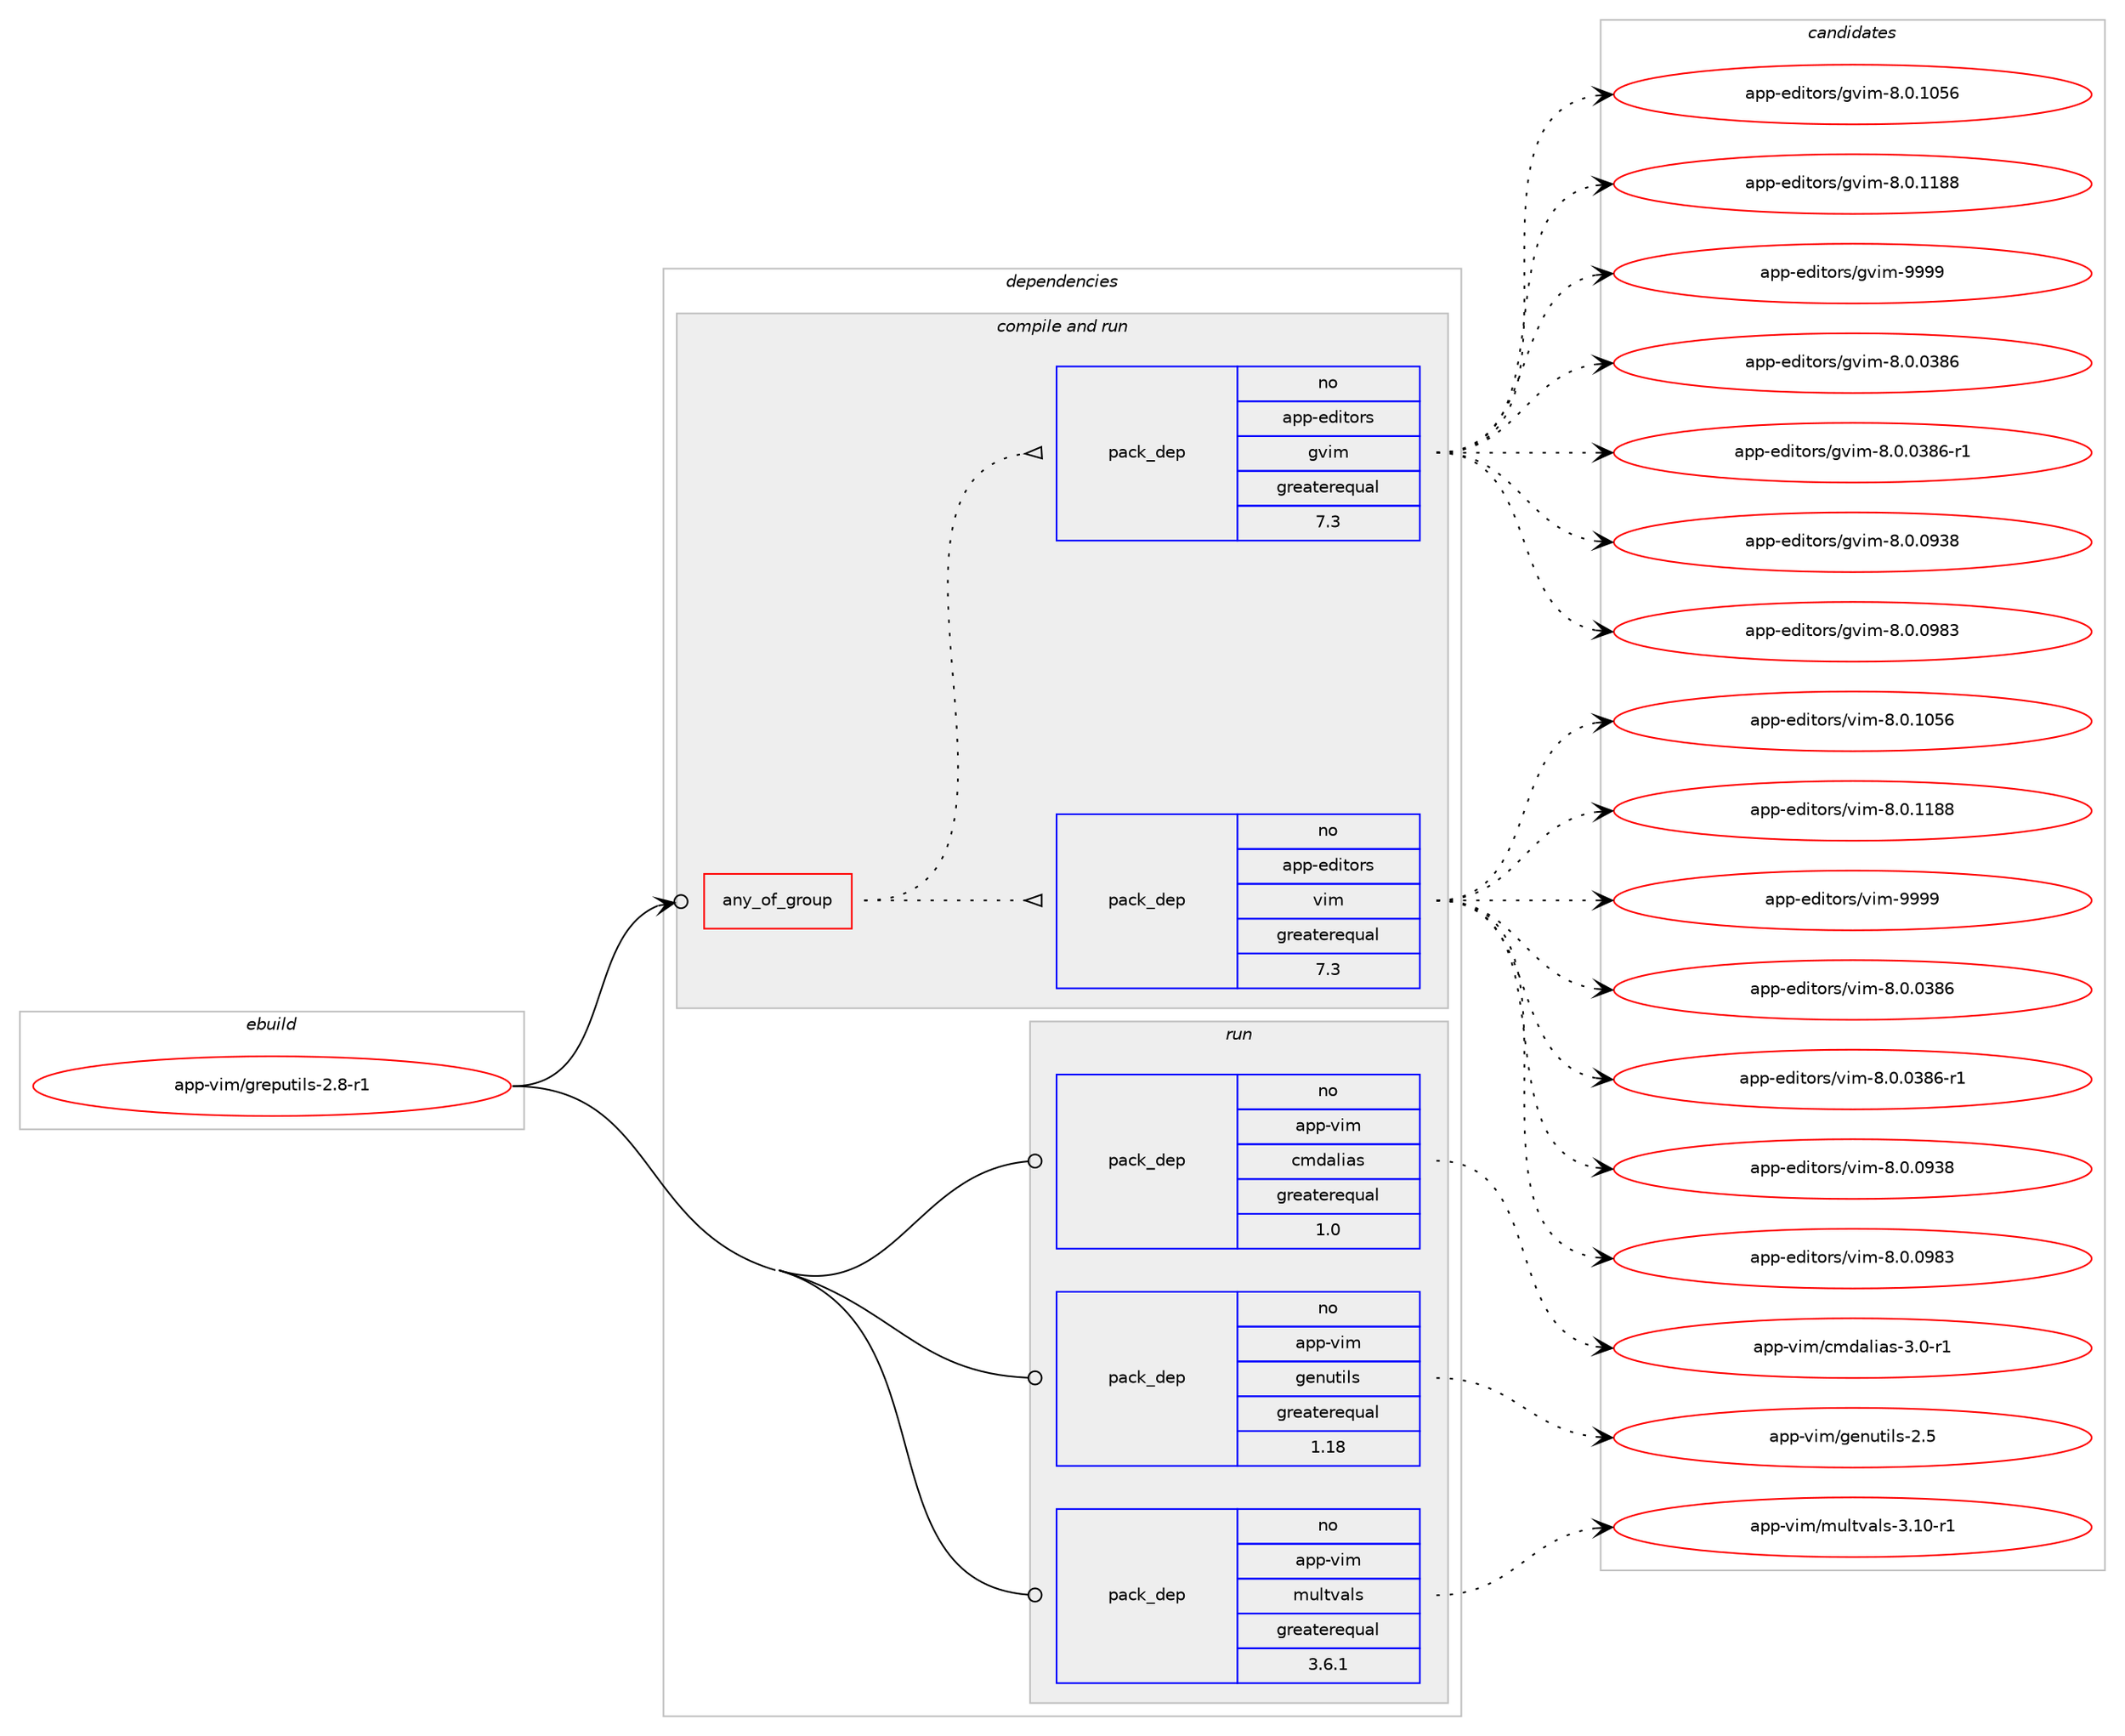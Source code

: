digraph prolog {

# *************
# Graph options
# *************

newrank=true;
concentrate=true;
compound=true;
graph [rankdir=LR,fontname=Helvetica,fontsize=10,ranksep=1.5];#, ranksep=2.5, nodesep=0.2];
edge  [arrowhead=vee];
node  [fontname=Helvetica,fontsize=10];

# **********
# The ebuild
# **********

subgraph cluster_leftcol {
color=gray;
rank=same;
label=<<i>ebuild</i>>;
id [label="app-vim/greputils-2.8-r1", color=red, width=4, href="../app-vim/greputils-2.8-r1.svg"];
}

# ****************
# The dependencies
# ****************

subgraph cluster_midcol {
color=gray;
label=<<i>dependencies</i>>;
subgraph cluster_compile {
fillcolor="#eeeeee";
style=filled;
label=<<i>compile</i>>;
}
subgraph cluster_compileandrun {
fillcolor="#eeeeee";
style=filled;
label=<<i>compile and run</i>>;
subgraph any1233 {
dependency63059 [label=<<TABLE BORDER="0" CELLBORDER="1" CELLSPACING="0" CELLPADDING="4"><TR><TD CELLPADDING="10">any_of_group</TD></TR></TABLE>>, shape=none, color=red];subgraph pack46113 {
dependency63060 [label=<<TABLE BORDER="0" CELLBORDER="1" CELLSPACING="0" CELLPADDING="4" WIDTH="220"><TR><TD ROWSPAN="6" CELLPADDING="30">pack_dep</TD></TR><TR><TD WIDTH="110">no</TD></TR><TR><TD>app-editors</TD></TR><TR><TD>vim</TD></TR><TR><TD>greaterequal</TD></TR><TR><TD>7.3</TD></TR></TABLE>>, shape=none, color=blue];
}
dependency63059:e -> dependency63060:w [weight=20,style="dotted",arrowhead="oinv"];
subgraph pack46114 {
dependency63061 [label=<<TABLE BORDER="0" CELLBORDER="1" CELLSPACING="0" CELLPADDING="4" WIDTH="220"><TR><TD ROWSPAN="6" CELLPADDING="30">pack_dep</TD></TR><TR><TD WIDTH="110">no</TD></TR><TR><TD>app-editors</TD></TR><TR><TD>gvim</TD></TR><TR><TD>greaterequal</TD></TR><TR><TD>7.3</TD></TR></TABLE>>, shape=none, color=blue];
}
dependency63059:e -> dependency63061:w [weight=20,style="dotted",arrowhead="oinv"];
}
id:e -> dependency63059:w [weight=20,style="solid",arrowhead="odotvee"];
}
subgraph cluster_run {
fillcolor="#eeeeee";
style=filled;
label=<<i>run</i>>;
subgraph pack46115 {
dependency63062 [label=<<TABLE BORDER="0" CELLBORDER="1" CELLSPACING="0" CELLPADDING="4" WIDTH="220"><TR><TD ROWSPAN="6" CELLPADDING="30">pack_dep</TD></TR><TR><TD WIDTH="110">no</TD></TR><TR><TD>app-vim</TD></TR><TR><TD>cmdalias</TD></TR><TR><TD>greaterequal</TD></TR><TR><TD>1.0</TD></TR></TABLE>>, shape=none, color=blue];
}
id:e -> dependency63062:w [weight=20,style="solid",arrowhead="odot"];
subgraph pack46116 {
dependency63063 [label=<<TABLE BORDER="0" CELLBORDER="1" CELLSPACING="0" CELLPADDING="4" WIDTH="220"><TR><TD ROWSPAN="6" CELLPADDING="30">pack_dep</TD></TR><TR><TD WIDTH="110">no</TD></TR><TR><TD>app-vim</TD></TR><TR><TD>genutils</TD></TR><TR><TD>greaterequal</TD></TR><TR><TD>1.18</TD></TR></TABLE>>, shape=none, color=blue];
}
id:e -> dependency63063:w [weight=20,style="solid",arrowhead="odot"];
subgraph pack46117 {
dependency63064 [label=<<TABLE BORDER="0" CELLBORDER="1" CELLSPACING="0" CELLPADDING="4" WIDTH="220"><TR><TD ROWSPAN="6" CELLPADDING="30">pack_dep</TD></TR><TR><TD WIDTH="110">no</TD></TR><TR><TD>app-vim</TD></TR><TR><TD>multvals</TD></TR><TR><TD>greaterequal</TD></TR><TR><TD>3.6.1</TD></TR></TABLE>>, shape=none, color=blue];
}
id:e -> dependency63064:w [weight=20,style="solid",arrowhead="odot"];
}
}

# **************
# The candidates
# **************

subgraph cluster_choices {
rank=same;
color=gray;
label=<<i>candidates</i>>;

subgraph choice46113 {
color=black;
nodesep=1;
choice971121124510110010511611111411547118105109455646484648515654 [label="app-editors/vim-8.0.0386", color=red, width=4,href="../app-editors/vim-8.0.0386.svg"];
choice9711211245101100105116111114115471181051094556464846485156544511449 [label="app-editors/vim-8.0.0386-r1", color=red, width=4,href="../app-editors/vim-8.0.0386-r1.svg"];
choice971121124510110010511611111411547118105109455646484648575156 [label="app-editors/vim-8.0.0938", color=red, width=4,href="../app-editors/vim-8.0.0938.svg"];
choice971121124510110010511611111411547118105109455646484648575651 [label="app-editors/vim-8.0.0983", color=red, width=4,href="../app-editors/vim-8.0.0983.svg"];
choice971121124510110010511611111411547118105109455646484649485354 [label="app-editors/vim-8.0.1056", color=red, width=4,href="../app-editors/vim-8.0.1056.svg"];
choice971121124510110010511611111411547118105109455646484649495656 [label="app-editors/vim-8.0.1188", color=red, width=4,href="../app-editors/vim-8.0.1188.svg"];
choice9711211245101100105116111114115471181051094557575757 [label="app-editors/vim-9999", color=red, width=4,href="../app-editors/vim-9999.svg"];
dependency63060:e -> choice971121124510110010511611111411547118105109455646484648515654:w [style=dotted,weight="100"];
dependency63060:e -> choice9711211245101100105116111114115471181051094556464846485156544511449:w [style=dotted,weight="100"];
dependency63060:e -> choice971121124510110010511611111411547118105109455646484648575156:w [style=dotted,weight="100"];
dependency63060:e -> choice971121124510110010511611111411547118105109455646484648575651:w [style=dotted,weight="100"];
dependency63060:e -> choice971121124510110010511611111411547118105109455646484649485354:w [style=dotted,weight="100"];
dependency63060:e -> choice971121124510110010511611111411547118105109455646484649495656:w [style=dotted,weight="100"];
dependency63060:e -> choice9711211245101100105116111114115471181051094557575757:w [style=dotted,weight="100"];
}
subgraph choice46114 {
color=black;
nodesep=1;
choice971121124510110010511611111411547103118105109455646484648515654 [label="app-editors/gvim-8.0.0386", color=red, width=4,href="../app-editors/gvim-8.0.0386.svg"];
choice9711211245101100105116111114115471031181051094556464846485156544511449 [label="app-editors/gvim-8.0.0386-r1", color=red, width=4,href="../app-editors/gvim-8.0.0386-r1.svg"];
choice971121124510110010511611111411547103118105109455646484648575156 [label="app-editors/gvim-8.0.0938", color=red, width=4,href="../app-editors/gvim-8.0.0938.svg"];
choice971121124510110010511611111411547103118105109455646484648575651 [label="app-editors/gvim-8.0.0983", color=red, width=4,href="../app-editors/gvim-8.0.0983.svg"];
choice971121124510110010511611111411547103118105109455646484649485354 [label="app-editors/gvim-8.0.1056", color=red, width=4,href="../app-editors/gvim-8.0.1056.svg"];
choice971121124510110010511611111411547103118105109455646484649495656 [label="app-editors/gvim-8.0.1188", color=red, width=4,href="../app-editors/gvim-8.0.1188.svg"];
choice9711211245101100105116111114115471031181051094557575757 [label="app-editors/gvim-9999", color=red, width=4,href="../app-editors/gvim-9999.svg"];
dependency63061:e -> choice971121124510110010511611111411547103118105109455646484648515654:w [style=dotted,weight="100"];
dependency63061:e -> choice9711211245101100105116111114115471031181051094556464846485156544511449:w [style=dotted,weight="100"];
dependency63061:e -> choice971121124510110010511611111411547103118105109455646484648575156:w [style=dotted,weight="100"];
dependency63061:e -> choice971121124510110010511611111411547103118105109455646484648575651:w [style=dotted,weight="100"];
dependency63061:e -> choice971121124510110010511611111411547103118105109455646484649485354:w [style=dotted,weight="100"];
dependency63061:e -> choice971121124510110010511611111411547103118105109455646484649495656:w [style=dotted,weight="100"];
dependency63061:e -> choice9711211245101100105116111114115471031181051094557575757:w [style=dotted,weight="100"];
}
subgraph choice46115 {
color=black;
nodesep=1;
choice971121124511810510947991091009710810597115455146484511449 [label="app-vim/cmdalias-3.0-r1", color=red, width=4,href="../app-vim/cmdalias-3.0-r1.svg"];
dependency63062:e -> choice971121124511810510947991091009710810597115455146484511449:w [style=dotted,weight="100"];
}
subgraph choice46116 {
color=black;
nodesep=1;
choice97112112451181051094710310111011711610510811545504653 [label="app-vim/genutils-2.5", color=red, width=4,href="../app-vim/genutils-2.5.svg"];
dependency63063:e -> choice97112112451181051094710310111011711610510811545504653:w [style=dotted,weight="100"];
}
subgraph choice46117 {
color=black;
nodesep=1;
choice9711211245118105109471091171081161189710811545514649484511449 [label="app-vim/multvals-3.10-r1", color=red, width=4,href="../app-vim/multvals-3.10-r1.svg"];
dependency63064:e -> choice9711211245118105109471091171081161189710811545514649484511449:w [style=dotted,weight="100"];
}
}

}
